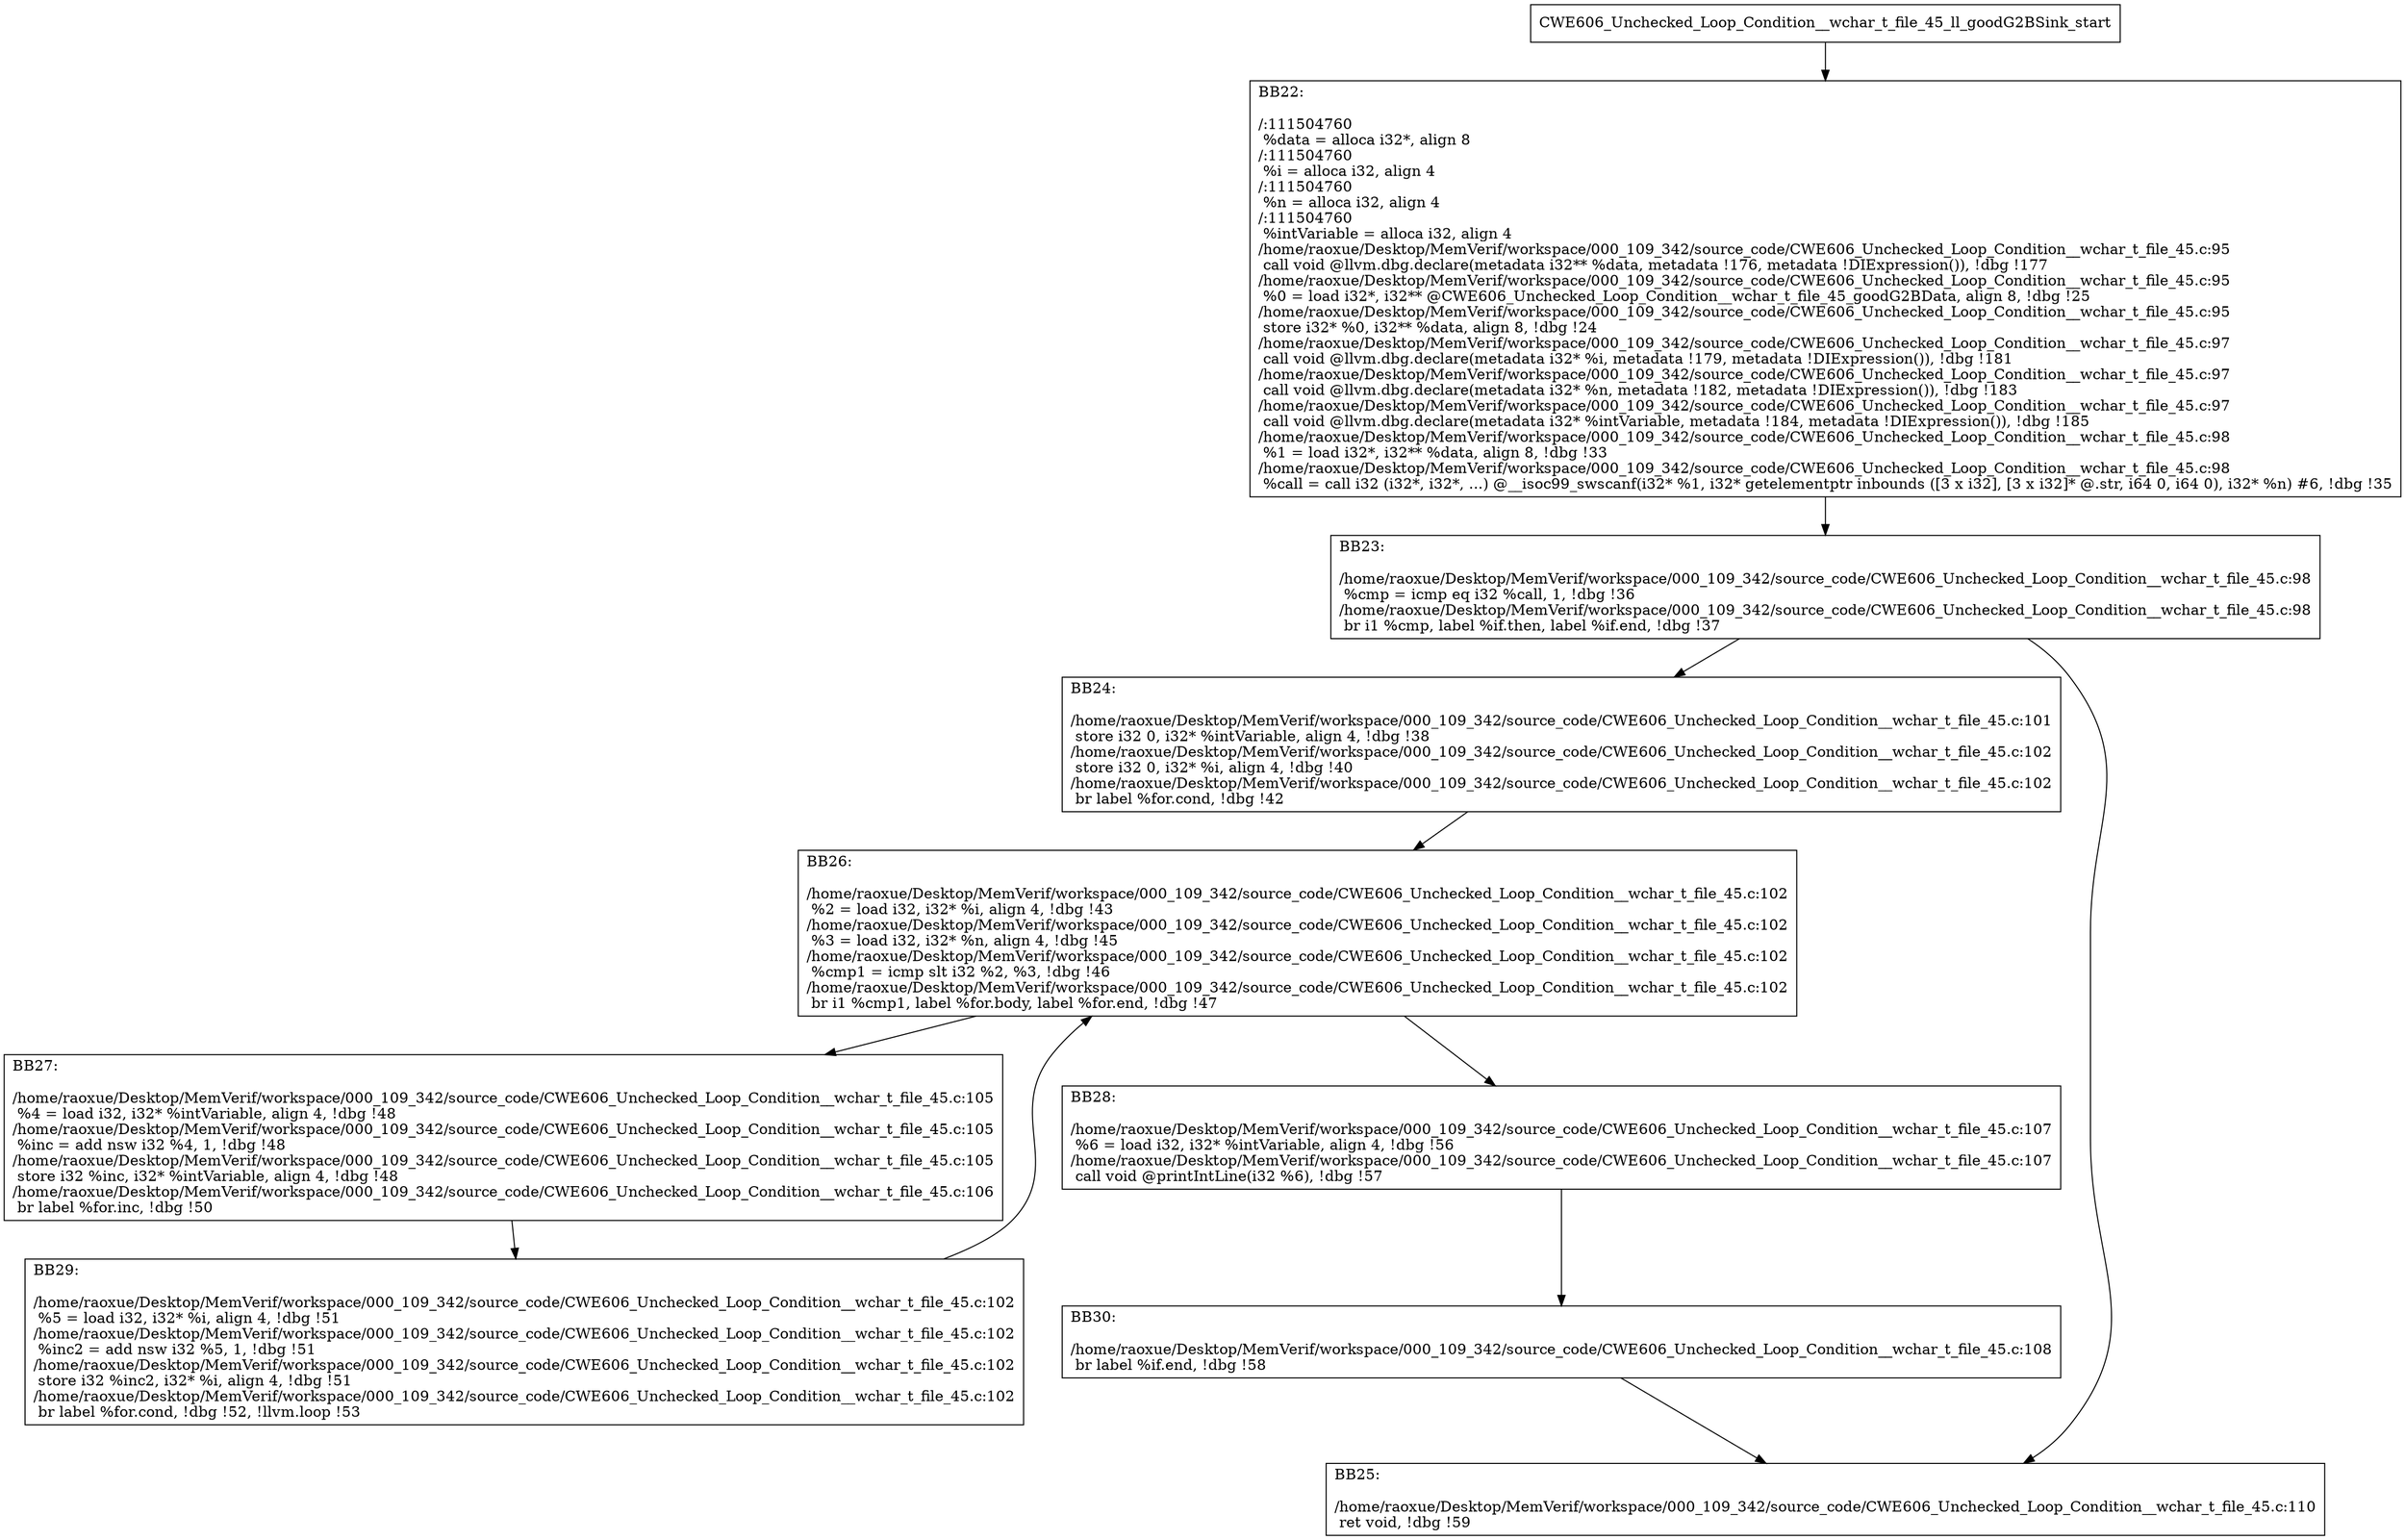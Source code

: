 digraph "CFG for'CWE606_Unchecked_Loop_Condition__wchar_t_file_45_ll_goodG2BSink' function" {
	BBCWE606_Unchecked_Loop_Condition__wchar_t_file_45_ll_goodG2BSink_start[shape=record,label="{CWE606_Unchecked_Loop_Condition__wchar_t_file_45_ll_goodG2BSink_start}"];
	BBCWE606_Unchecked_Loop_Condition__wchar_t_file_45_ll_goodG2BSink_start-> CWE606_Unchecked_Loop_Condition__wchar_t_file_45_ll_goodG2BSinkBB22;
	CWE606_Unchecked_Loop_Condition__wchar_t_file_45_ll_goodG2BSinkBB22 [shape=record, label="{BB22:\l\l/:111504760\l
  %data = alloca i32*, align 8\l
/:111504760\l
  %i = alloca i32, align 4\l
/:111504760\l
  %n = alloca i32, align 4\l
/:111504760\l
  %intVariable = alloca i32, align 4\l
/home/raoxue/Desktop/MemVerif/workspace/000_109_342/source_code/CWE606_Unchecked_Loop_Condition__wchar_t_file_45.c:95\l
  call void @llvm.dbg.declare(metadata i32** %data, metadata !176, metadata !DIExpression()), !dbg !177\l
/home/raoxue/Desktop/MemVerif/workspace/000_109_342/source_code/CWE606_Unchecked_Loop_Condition__wchar_t_file_45.c:95\l
  %0 = load i32*, i32** @CWE606_Unchecked_Loop_Condition__wchar_t_file_45_goodG2BData, align 8, !dbg !25\l
/home/raoxue/Desktop/MemVerif/workspace/000_109_342/source_code/CWE606_Unchecked_Loop_Condition__wchar_t_file_45.c:95\l
  store i32* %0, i32** %data, align 8, !dbg !24\l
/home/raoxue/Desktop/MemVerif/workspace/000_109_342/source_code/CWE606_Unchecked_Loop_Condition__wchar_t_file_45.c:97\l
  call void @llvm.dbg.declare(metadata i32* %i, metadata !179, metadata !DIExpression()), !dbg !181\l
/home/raoxue/Desktop/MemVerif/workspace/000_109_342/source_code/CWE606_Unchecked_Loop_Condition__wchar_t_file_45.c:97\l
  call void @llvm.dbg.declare(metadata i32* %n, metadata !182, metadata !DIExpression()), !dbg !183\l
/home/raoxue/Desktop/MemVerif/workspace/000_109_342/source_code/CWE606_Unchecked_Loop_Condition__wchar_t_file_45.c:97\l
  call void @llvm.dbg.declare(metadata i32* %intVariable, metadata !184, metadata !DIExpression()), !dbg !185\l
/home/raoxue/Desktop/MemVerif/workspace/000_109_342/source_code/CWE606_Unchecked_Loop_Condition__wchar_t_file_45.c:98\l
  %1 = load i32*, i32** %data, align 8, !dbg !33\l
/home/raoxue/Desktop/MemVerif/workspace/000_109_342/source_code/CWE606_Unchecked_Loop_Condition__wchar_t_file_45.c:98\l
  %call = call i32 (i32*, i32*, ...) @__isoc99_swscanf(i32* %1, i32* getelementptr inbounds ([3 x i32], [3 x i32]* @.str, i64 0, i64 0), i32* %n) #6, !dbg !35\l
}"];
	CWE606_Unchecked_Loop_Condition__wchar_t_file_45_ll_goodG2BSinkBB22-> CWE606_Unchecked_Loop_Condition__wchar_t_file_45_ll_goodG2BSinkBB23;
	CWE606_Unchecked_Loop_Condition__wchar_t_file_45_ll_goodG2BSinkBB23 [shape=record, label="{BB23:\l\l/home/raoxue/Desktop/MemVerif/workspace/000_109_342/source_code/CWE606_Unchecked_Loop_Condition__wchar_t_file_45.c:98\l
  %cmp = icmp eq i32 %call, 1, !dbg !36\l
/home/raoxue/Desktop/MemVerif/workspace/000_109_342/source_code/CWE606_Unchecked_Loop_Condition__wchar_t_file_45.c:98\l
  br i1 %cmp, label %if.then, label %if.end, !dbg !37\l
}"];
	CWE606_Unchecked_Loop_Condition__wchar_t_file_45_ll_goodG2BSinkBB23-> CWE606_Unchecked_Loop_Condition__wchar_t_file_45_ll_goodG2BSinkBB24;
	CWE606_Unchecked_Loop_Condition__wchar_t_file_45_ll_goodG2BSinkBB23-> CWE606_Unchecked_Loop_Condition__wchar_t_file_45_ll_goodG2BSinkBB25;
	CWE606_Unchecked_Loop_Condition__wchar_t_file_45_ll_goodG2BSinkBB24 [shape=record, label="{BB24:\l\l/home/raoxue/Desktop/MemVerif/workspace/000_109_342/source_code/CWE606_Unchecked_Loop_Condition__wchar_t_file_45.c:101\l
  store i32 0, i32* %intVariable, align 4, !dbg !38\l
/home/raoxue/Desktop/MemVerif/workspace/000_109_342/source_code/CWE606_Unchecked_Loop_Condition__wchar_t_file_45.c:102\l
  store i32 0, i32* %i, align 4, !dbg !40\l
/home/raoxue/Desktop/MemVerif/workspace/000_109_342/source_code/CWE606_Unchecked_Loop_Condition__wchar_t_file_45.c:102\l
  br label %for.cond, !dbg !42\l
}"];
	CWE606_Unchecked_Loop_Condition__wchar_t_file_45_ll_goodG2BSinkBB24-> CWE606_Unchecked_Loop_Condition__wchar_t_file_45_ll_goodG2BSinkBB26;
	CWE606_Unchecked_Loop_Condition__wchar_t_file_45_ll_goodG2BSinkBB26 [shape=record, label="{BB26:\l\l/home/raoxue/Desktop/MemVerif/workspace/000_109_342/source_code/CWE606_Unchecked_Loop_Condition__wchar_t_file_45.c:102\l
  %2 = load i32, i32* %i, align 4, !dbg !43\l
/home/raoxue/Desktop/MemVerif/workspace/000_109_342/source_code/CWE606_Unchecked_Loop_Condition__wchar_t_file_45.c:102\l
  %3 = load i32, i32* %n, align 4, !dbg !45\l
/home/raoxue/Desktop/MemVerif/workspace/000_109_342/source_code/CWE606_Unchecked_Loop_Condition__wchar_t_file_45.c:102\l
  %cmp1 = icmp slt i32 %2, %3, !dbg !46\l
/home/raoxue/Desktop/MemVerif/workspace/000_109_342/source_code/CWE606_Unchecked_Loop_Condition__wchar_t_file_45.c:102\l
  br i1 %cmp1, label %for.body, label %for.end, !dbg !47\l
}"];
	CWE606_Unchecked_Loop_Condition__wchar_t_file_45_ll_goodG2BSinkBB26-> CWE606_Unchecked_Loop_Condition__wchar_t_file_45_ll_goodG2BSinkBB27;
	CWE606_Unchecked_Loop_Condition__wchar_t_file_45_ll_goodG2BSinkBB26-> CWE606_Unchecked_Loop_Condition__wchar_t_file_45_ll_goodG2BSinkBB28;
	CWE606_Unchecked_Loop_Condition__wchar_t_file_45_ll_goodG2BSinkBB27 [shape=record, label="{BB27:\l\l/home/raoxue/Desktop/MemVerif/workspace/000_109_342/source_code/CWE606_Unchecked_Loop_Condition__wchar_t_file_45.c:105\l
  %4 = load i32, i32* %intVariable, align 4, !dbg !48\l
/home/raoxue/Desktop/MemVerif/workspace/000_109_342/source_code/CWE606_Unchecked_Loop_Condition__wchar_t_file_45.c:105\l
  %inc = add nsw i32 %4, 1, !dbg !48\l
/home/raoxue/Desktop/MemVerif/workspace/000_109_342/source_code/CWE606_Unchecked_Loop_Condition__wchar_t_file_45.c:105\l
  store i32 %inc, i32* %intVariable, align 4, !dbg !48\l
/home/raoxue/Desktop/MemVerif/workspace/000_109_342/source_code/CWE606_Unchecked_Loop_Condition__wchar_t_file_45.c:106\l
  br label %for.inc, !dbg !50\l
}"];
	CWE606_Unchecked_Loop_Condition__wchar_t_file_45_ll_goodG2BSinkBB27-> CWE606_Unchecked_Loop_Condition__wchar_t_file_45_ll_goodG2BSinkBB29;
	CWE606_Unchecked_Loop_Condition__wchar_t_file_45_ll_goodG2BSinkBB29 [shape=record, label="{BB29:\l\l/home/raoxue/Desktop/MemVerif/workspace/000_109_342/source_code/CWE606_Unchecked_Loop_Condition__wchar_t_file_45.c:102\l
  %5 = load i32, i32* %i, align 4, !dbg !51\l
/home/raoxue/Desktop/MemVerif/workspace/000_109_342/source_code/CWE606_Unchecked_Loop_Condition__wchar_t_file_45.c:102\l
  %inc2 = add nsw i32 %5, 1, !dbg !51\l
/home/raoxue/Desktop/MemVerif/workspace/000_109_342/source_code/CWE606_Unchecked_Loop_Condition__wchar_t_file_45.c:102\l
  store i32 %inc2, i32* %i, align 4, !dbg !51\l
/home/raoxue/Desktop/MemVerif/workspace/000_109_342/source_code/CWE606_Unchecked_Loop_Condition__wchar_t_file_45.c:102\l
  br label %for.cond, !dbg !52, !llvm.loop !53\l
}"];
	CWE606_Unchecked_Loop_Condition__wchar_t_file_45_ll_goodG2BSinkBB29-> CWE606_Unchecked_Loop_Condition__wchar_t_file_45_ll_goodG2BSinkBB26;
	CWE606_Unchecked_Loop_Condition__wchar_t_file_45_ll_goodG2BSinkBB28 [shape=record, label="{BB28:\l\l/home/raoxue/Desktop/MemVerif/workspace/000_109_342/source_code/CWE606_Unchecked_Loop_Condition__wchar_t_file_45.c:107\l
  %6 = load i32, i32* %intVariable, align 4, !dbg !56\l
/home/raoxue/Desktop/MemVerif/workspace/000_109_342/source_code/CWE606_Unchecked_Loop_Condition__wchar_t_file_45.c:107\l
  call void @printIntLine(i32 %6), !dbg !57\l
}"];
	CWE606_Unchecked_Loop_Condition__wchar_t_file_45_ll_goodG2BSinkBB28-> CWE606_Unchecked_Loop_Condition__wchar_t_file_45_ll_goodG2BSinkBB30;
	CWE606_Unchecked_Loop_Condition__wchar_t_file_45_ll_goodG2BSinkBB30 [shape=record, label="{BB30:\l\l/home/raoxue/Desktop/MemVerif/workspace/000_109_342/source_code/CWE606_Unchecked_Loop_Condition__wchar_t_file_45.c:108\l
  br label %if.end, !dbg !58\l
}"];
	CWE606_Unchecked_Loop_Condition__wchar_t_file_45_ll_goodG2BSinkBB30-> CWE606_Unchecked_Loop_Condition__wchar_t_file_45_ll_goodG2BSinkBB25;
	CWE606_Unchecked_Loop_Condition__wchar_t_file_45_ll_goodG2BSinkBB25 [shape=record, label="{BB25:\l\l/home/raoxue/Desktop/MemVerif/workspace/000_109_342/source_code/CWE606_Unchecked_Loop_Condition__wchar_t_file_45.c:110\l
  ret void, !dbg !59\l
}"];
}
